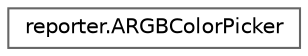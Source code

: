 digraph "Graphical Class Hierarchy"
{
 // LATEX_PDF_SIZE
  bgcolor="transparent";
  edge [fontname=Helvetica,fontsize=10,labelfontname=Helvetica,labelfontsize=10];
  node [fontname=Helvetica,fontsize=10,shape=box,height=0.2,width=0.4];
  rankdir="LR";
  Node0 [id="Node000000",label="reporter.ARGBColorPicker",height=0.2,width=0.4,color="grey40", fillcolor="white", style="filled",URL="$classreporter_1_1_a_r_g_b_color_picker.html",tooltip=" "];
}
